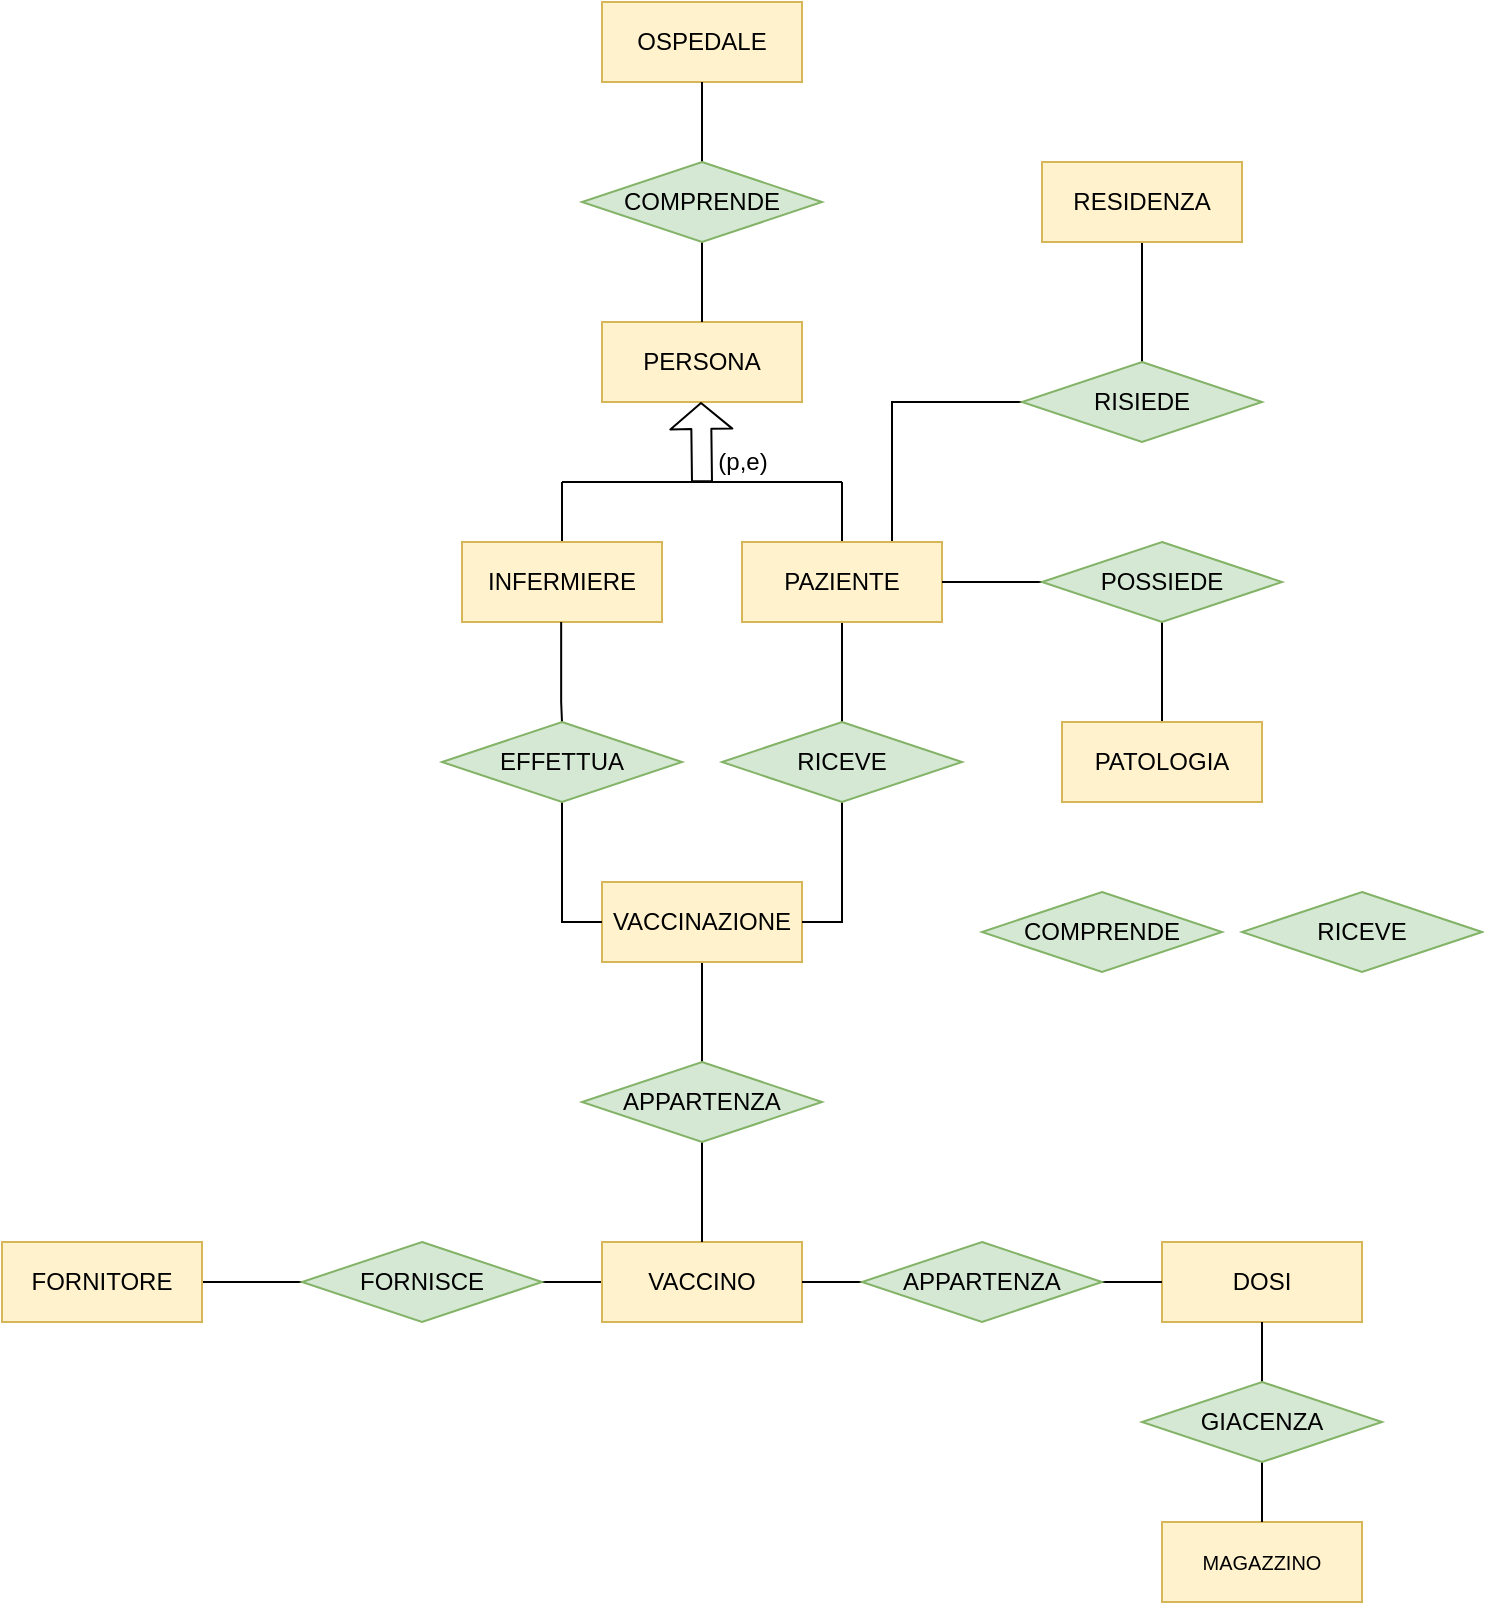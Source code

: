<mxfile version="14.7.0" type="device"><diagram id="QwpxRbHj5w97bFRUTBR_" name="Page-1"><mxGraphModel dx="1483" dy="821" grid="1" gridSize="10" guides="1" tooltips="1" connect="1" arrows="1" fold="1" page="1" pageScale="1" pageWidth="827" pageHeight="1169" math="0" shadow="0"><root><mxCell id="0"/><mxCell id="1" parent="0"/><mxCell id="Xe21kcsSuxjwZ7p5yo0--1" value="PERSONA" style="whiteSpace=wrap;html=1;align=center;fillColor=#fff2cc;strokeColor=#d6b656;" parent="1" vertex="1"><mxGeometry x="350" y="250" width="100" height="40" as="geometry"/></mxCell><mxCell id="Xe21kcsSuxjwZ7p5yo0--44" value="&lt;font style=&quot;font-size: 12px&quot;&gt;OSPEDALE&lt;/font&gt;" style="whiteSpace=wrap;html=1;align=center;fontSize=9;fillColor=#fff2cc;strokeColor=#d6b656;" parent="1" vertex="1"><mxGeometry x="350" y="90" width="100" height="40" as="geometry"/></mxCell><mxCell id="Xe21kcsSuxjwZ7p5yo0--62" value="" style="shape=flexArrow;endArrow=classic;html=1;fontSize=9;endSize=4;" parent="1" edge="1"><mxGeometry width="50" height="50" relative="1" as="geometry"><mxPoint x="400" y="330" as="sourcePoint"/><mxPoint x="399.5" y="290" as="targetPoint"/></mxGeometry></mxCell><mxCell id="Xe21kcsSuxjwZ7p5yo0--63" value="" style="endArrow=none;html=1;fontSize=9;endSize=4;" parent="1" edge="1"><mxGeometry width="50" height="50" relative="1" as="geometry"><mxPoint x="330" y="330" as="sourcePoint"/><mxPoint x="470" y="330" as="targetPoint"/></mxGeometry></mxCell><mxCell id="Xe21kcsSuxjwZ7p5yo0--64" value="(p,e)" style="text;html=1;align=center;verticalAlign=middle;resizable=0;points=[];autosize=1;strokeColor=none;fontSize=12;" parent="1" vertex="1"><mxGeometry x="400" y="310" width="40" height="20" as="geometry"/></mxCell><mxCell id="Xe21kcsSuxjwZ7p5yo0--65" value="" style="endArrow=none;html=1;fontSize=12;endSize=4;" parent="1" edge="1"><mxGeometry width="50" height="50" relative="1" as="geometry"><mxPoint x="330" y="360" as="sourcePoint"/><mxPoint x="330" y="330" as="targetPoint"/><Array as="points"><mxPoint x="330" y="360"/></Array></mxGeometry></mxCell><mxCell id="Xe21kcsSuxjwZ7p5yo0--66" value="" style="endArrow=none;html=1;fontSize=12;endSize=4;" parent="1" edge="1"><mxGeometry width="50" height="50" relative="1" as="geometry"><mxPoint x="470" y="360" as="sourcePoint"/><mxPoint x="470" y="330" as="targetPoint"/><Array as="points"><mxPoint x="470" y="360"/></Array></mxGeometry></mxCell><mxCell id="Xe21kcsSuxjwZ7p5yo0--67" value="INFERMIERE" style="whiteSpace=wrap;html=1;align=center;fontSize=12;fillColor=#fff2cc;strokeColor=#d6b656;" parent="1" vertex="1"><mxGeometry x="280" y="360" width="100" height="40" as="geometry"/></mxCell><mxCell id="CdcIzGMXs0MId1UQs4R_-138" style="edgeStyle=orthogonalEdgeStyle;rounded=0;orthogonalLoop=1;jettySize=auto;html=1;exitX=0.5;exitY=1;exitDx=0;exitDy=0;entryX=0.5;entryY=0;entryDx=0;entryDy=0;endArrow=none;endFill=0;" parent="1" source="Xe21kcsSuxjwZ7p5yo0--69" target="CdcIzGMXs0MId1UQs4R_-136" edge="1"><mxGeometry relative="1" as="geometry"/></mxCell><mxCell id="AElARZ3GsdvuOjDlt3sg-101" style="edgeStyle=orthogonalEdgeStyle;rounded=0;orthogonalLoop=1;jettySize=auto;html=1;exitX=0.75;exitY=0;exitDx=0;exitDy=0;entryX=0;entryY=0.5;entryDx=0;entryDy=0;endArrow=none;endFill=0;" edge="1" parent="1" source="Xe21kcsSuxjwZ7p5yo0--69" target="AElARZ3GsdvuOjDlt3sg-99"><mxGeometry relative="1" as="geometry"/></mxCell><mxCell id="Xe21kcsSuxjwZ7p5yo0--69" value="PAZIENTE" style="whiteSpace=wrap;html=1;align=center;fontSize=12;fillColor=#fff2cc;strokeColor=#d6b656;" parent="1" vertex="1"><mxGeometry x="420" y="360" width="100" height="40" as="geometry"/></mxCell><mxCell id="Xe21kcsSuxjwZ7p5yo0--84" style="edgeStyle=orthogonalEdgeStyle;rounded=0;orthogonalLoop=1;jettySize=auto;html=1;exitX=0.5;exitY=0;exitDx=0;exitDy=0;entryX=0.5;entryY=1;entryDx=0;entryDy=0;fontSize=9;startArrow=none;startFill=0;endArrow=none;endFill=0;endSize=4;" parent="1" source="Xe21kcsSuxjwZ7p5yo0--82" target="Xe21kcsSuxjwZ7p5yo0--44" edge="1"><mxGeometry relative="1" as="geometry"/></mxCell><mxCell id="Xe21kcsSuxjwZ7p5yo0--85" style="edgeStyle=orthogonalEdgeStyle;rounded=0;orthogonalLoop=1;jettySize=auto;html=1;exitX=0.5;exitY=1;exitDx=0;exitDy=0;entryX=0.5;entryY=0;entryDx=0;entryDy=0;fontSize=9;startArrow=none;startFill=0;endArrow=none;endFill=0;endSize=4;" parent="1" source="Xe21kcsSuxjwZ7p5yo0--82" target="Xe21kcsSuxjwZ7p5yo0--1" edge="1"><mxGeometry relative="1" as="geometry"/></mxCell><mxCell id="Xe21kcsSuxjwZ7p5yo0--82" value="&lt;span style=&quot;font-size: 12px&quot;&gt;COMPRENDE&lt;/span&gt;" style="shape=rhombus;perimeter=rhombusPerimeter;whiteSpace=wrap;html=1;align=center;fontSize=9;fillColor=#d5e8d4;strokeColor=#82b366;" parent="1" vertex="1"><mxGeometry x="340" y="170" width="120" height="40" as="geometry"/></mxCell><mxCell id="AElARZ3GsdvuOjDlt3sg-78" style="edgeStyle=orthogonalEdgeStyle;rounded=0;orthogonalLoop=1;jettySize=auto;html=1;exitX=0.5;exitY=1;exitDx=0;exitDy=0;entryX=0.5;entryY=0;entryDx=0;entryDy=0;endArrow=none;endFill=0;" edge="1" parent="1" source="CdcIzGMXs0MId1UQs4R_-131" target="AElARZ3GsdvuOjDlt3sg-77"><mxGeometry relative="1" as="geometry"/></mxCell><mxCell id="CdcIzGMXs0MId1UQs4R_-131" value="VACCINAZIONE" style="whiteSpace=wrap;html=1;align=center;fillColor=#fff2cc;strokeColor=#d6b656;" parent="1" vertex="1"><mxGeometry x="350" y="530" width="100" height="40" as="geometry"/></mxCell><mxCell id="CdcIzGMXs0MId1UQs4R_-133" value="" style="endArrow=none;html=1;rounded=0;entryX=0.5;entryY=0;entryDx=0;entryDy=0;" parent="1" edge="1" target="CdcIzGMXs0MId1UQs4R_-134"><mxGeometry relative="1" as="geometry"><mxPoint x="329.58" y="400" as="sourcePoint"/><mxPoint x="330" y="440" as="targetPoint"/><Array as="points"><mxPoint x="329.58" y="440"/></Array></mxGeometry></mxCell><mxCell id="CdcIzGMXs0MId1UQs4R_-135" style="edgeStyle=orthogonalEdgeStyle;rounded=0;orthogonalLoop=1;jettySize=auto;html=1;exitX=0.5;exitY=1;exitDx=0;exitDy=0;entryX=0;entryY=0.5;entryDx=0;entryDy=0;endArrow=none;endFill=0;" parent="1" source="CdcIzGMXs0MId1UQs4R_-134" target="CdcIzGMXs0MId1UQs4R_-131" edge="1"><mxGeometry relative="1" as="geometry"/></mxCell><mxCell id="CdcIzGMXs0MId1UQs4R_-134" value="EFFETTUA" style="shape=rhombus;perimeter=rhombusPerimeter;whiteSpace=wrap;html=1;align=center;fillColor=#d5e8d4;strokeColor=#82b366;" parent="1" vertex="1"><mxGeometry x="270" y="450" width="120" height="40" as="geometry"/></mxCell><mxCell id="CdcIzGMXs0MId1UQs4R_-139" style="edgeStyle=orthogonalEdgeStyle;rounded=0;orthogonalLoop=1;jettySize=auto;html=1;exitX=0.5;exitY=1;exitDx=0;exitDy=0;entryX=1;entryY=0.5;entryDx=0;entryDy=0;endArrow=none;endFill=0;" parent="1" source="CdcIzGMXs0MId1UQs4R_-136" target="CdcIzGMXs0MId1UQs4R_-131" edge="1"><mxGeometry relative="1" as="geometry"/></mxCell><mxCell id="CdcIzGMXs0MId1UQs4R_-136" value="RICEVE" style="shape=rhombus;perimeter=rhombusPerimeter;whiteSpace=wrap;html=1;align=center;fillColor=#d5e8d4;strokeColor=#82b366;" parent="1" vertex="1"><mxGeometry x="410" y="450" width="120" height="40" as="geometry"/></mxCell><mxCell id="AElARZ3GsdvuOjDlt3sg-83" value="" style="edgeStyle=orthogonalEdgeStyle;rounded=0;orthogonalLoop=1;jettySize=auto;html=1;endArrow=none;endFill=0;" edge="1" parent="1" source="AElARZ3GsdvuOjDlt3sg-21" target="AElARZ3GsdvuOjDlt3sg-82"><mxGeometry relative="1" as="geometry"/></mxCell><mxCell id="AElARZ3GsdvuOjDlt3sg-21" value="&lt;font style=&quot;font-size: 12px&quot;&gt;VACCINO&lt;/font&gt;" style="whiteSpace=wrap;html=1;align=center;fontSize=9;fillColor=#fff2cc;strokeColor=#d6b656;" vertex="1" parent="1"><mxGeometry x="350" y="710" width="100" height="40" as="geometry"/></mxCell><mxCell id="AElARZ3GsdvuOjDlt3sg-84" value="" style="edgeStyle=orthogonalEdgeStyle;rounded=0;orthogonalLoop=1;jettySize=auto;html=1;endArrow=none;endFill=0;" edge="1" parent="1" source="AElARZ3GsdvuOjDlt3sg-36" target="AElARZ3GsdvuOjDlt3sg-82"><mxGeometry relative="1" as="geometry"/></mxCell><mxCell id="AElARZ3GsdvuOjDlt3sg-36" value="&lt;font style=&quot;font-size: 12px&quot;&gt;FORNITORE&lt;/font&gt;" style="whiteSpace=wrap;html=1;align=center;fontSize=9;fillColor=#fff2cc;strokeColor=#d6b656;" vertex="1" parent="1"><mxGeometry x="50" y="710" width="100" height="40" as="geometry"/></mxCell><mxCell id="AElARZ3GsdvuOjDlt3sg-56" value="&lt;font size=&quot;1&quot;&gt;MAGAZZINO&lt;/font&gt;" style="whiteSpace=wrap;html=1;align=center;fontSize=9;fillColor=#fff2cc;strokeColor=#d6b656;" vertex="1" parent="1"><mxGeometry x="630" y="850" width="100" height="40" as="geometry"/></mxCell><mxCell id="AElARZ3GsdvuOjDlt3sg-76" value="DOSI" style="whiteSpace=wrap;html=1;align=center;fillColor=#fff2cc;strokeColor=#d6b656;" vertex="1" parent="1"><mxGeometry x="630" y="710" width="100" height="40" as="geometry"/></mxCell><mxCell id="AElARZ3GsdvuOjDlt3sg-79" value="" style="edgeStyle=orthogonalEdgeStyle;rounded=0;orthogonalLoop=1;jettySize=auto;html=1;endArrow=none;endFill=0;" edge="1" parent="1" source="AElARZ3GsdvuOjDlt3sg-77" target="AElARZ3GsdvuOjDlt3sg-21"><mxGeometry relative="1" as="geometry"/></mxCell><mxCell id="AElARZ3GsdvuOjDlt3sg-77" value="APPARTENZA" style="shape=rhombus;perimeter=rhombusPerimeter;whiteSpace=wrap;html=1;align=center;fillColor=#d5e8d4;strokeColor=#82b366;" vertex="1" parent="1"><mxGeometry x="340" y="620" width="120" height="40" as="geometry"/></mxCell><mxCell id="AElARZ3GsdvuOjDlt3sg-82" value="FORNISCE" style="shape=rhombus;perimeter=rhombusPerimeter;whiteSpace=wrap;html=1;align=center;fillColor=#d5e8d4;strokeColor=#82b366;" vertex="1" parent="1"><mxGeometry x="200" y="710" width="120" height="40" as="geometry"/></mxCell><mxCell id="AElARZ3GsdvuOjDlt3sg-86" value="" style="edgeStyle=orthogonalEdgeStyle;rounded=0;orthogonalLoop=1;jettySize=auto;html=1;endArrow=none;endFill=0;" edge="1" parent="1" source="AElARZ3GsdvuOjDlt3sg-85" target="AElARZ3GsdvuOjDlt3sg-76"><mxGeometry relative="1" as="geometry"/></mxCell><mxCell id="AElARZ3GsdvuOjDlt3sg-87" value="" style="edgeStyle=orthogonalEdgeStyle;rounded=0;orthogonalLoop=1;jettySize=auto;html=1;endArrow=none;endFill=0;" edge="1" parent="1" source="AElARZ3GsdvuOjDlt3sg-85" target="AElARZ3GsdvuOjDlt3sg-21"><mxGeometry relative="1" as="geometry"/></mxCell><mxCell id="AElARZ3GsdvuOjDlt3sg-85" value="APPARTENZA" style="shape=rhombus;perimeter=rhombusPerimeter;whiteSpace=wrap;html=1;align=center;fillColor=#d5e8d4;strokeColor=#82b366;" vertex="1" parent="1"><mxGeometry x="480" y="710" width="120" height="40" as="geometry"/></mxCell><mxCell id="AElARZ3GsdvuOjDlt3sg-89" value="" style="edgeStyle=orthogonalEdgeStyle;rounded=0;orthogonalLoop=1;jettySize=auto;html=1;endArrow=none;endFill=0;" edge="1" parent="1" source="AElARZ3GsdvuOjDlt3sg-88" target="AElARZ3GsdvuOjDlt3sg-56"><mxGeometry relative="1" as="geometry"/></mxCell><mxCell id="AElARZ3GsdvuOjDlt3sg-90" value="" style="edgeStyle=orthogonalEdgeStyle;rounded=0;orthogonalLoop=1;jettySize=auto;html=1;endArrow=none;endFill=0;" edge="1" parent="1" source="AElARZ3GsdvuOjDlt3sg-88" target="AElARZ3GsdvuOjDlt3sg-76"><mxGeometry relative="1" as="geometry"/></mxCell><mxCell id="AElARZ3GsdvuOjDlt3sg-88" value="GIACENZA" style="shape=rhombus;perimeter=rhombusPerimeter;whiteSpace=wrap;html=1;align=center;fillColor=#d5e8d4;strokeColor=#82b366;" vertex="1" parent="1"><mxGeometry x="620" y="780" width="120" height="40" as="geometry"/></mxCell><mxCell id="AElARZ3GsdvuOjDlt3sg-95" value="" style="edgeStyle=orthogonalEdgeStyle;rounded=0;orthogonalLoop=1;jettySize=auto;html=1;endArrow=none;endFill=0;" edge="1" parent="1" source="AElARZ3GsdvuOjDlt3sg-93" target="AElARZ3GsdvuOjDlt3sg-94"><mxGeometry relative="1" as="geometry"/></mxCell><mxCell id="AElARZ3GsdvuOjDlt3sg-96" value="" style="edgeStyle=orthogonalEdgeStyle;rounded=0;orthogonalLoop=1;jettySize=auto;html=1;endArrow=none;endFill=0;" edge="1" parent="1" source="AElARZ3GsdvuOjDlt3sg-93" target="Xe21kcsSuxjwZ7p5yo0--69"><mxGeometry relative="1" as="geometry"/></mxCell><mxCell id="AElARZ3GsdvuOjDlt3sg-93" value="POSSIEDE" style="shape=rhombus;perimeter=rhombusPerimeter;whiteSpace=wrap;html=1;align=center;fillColor=#d5e8d4;strokeColor=#82b366;" vertex="1" parent="1"><mxGeometry x="570" y="360" width="120" height="40" as="geometry"/></mxCell><mxCell id="AElARZ3GsdvuOjDlt3sg-94" value="PATOLOGIA" style="whiteSpace=wrap;html=1;align=center;fontSize=12;fillColor=#fff2cc;strokeColor=#d6b656;" vertex="1" parent="1"><mxGeometry x="580" y="450" width="100" height="40" as="geometry"/></mxCell><mxCell id="AElARZ3GsdvuOjDlt3sg-103" value="" style="edgeStyle=orthogonalEdgeStyle;rounded=0;orthogonalLoop=1;jettySize=auto;html=1;endArrow=none;endFill=0;" edge="1" parent="1" source="AElARZ3GsdvuOjDlt3sg-99" target="AElARZ3GsdvuOjDlt3sg-102"><mxGeometry relative="1" as="geometry"/></mxCell><mxCell id="AElARZ3GsdvuOjDlt3sg-99" value="RISIEDE" style="shape=rhombus;perimeter=rhombusPerimeter;whiteSpace=wrap;html=1;align=center;fillColor=#d5e8d4;strokeColor=#82b366;" vertex="1" parent="1"><mxGeometry x="560" y="270" width="120" height="40" as="geometry"/></mxCell><mxCell id="AElARZ3GsdvuOjDlt3sg-102" value="RESIDENZA" style="whiteSpace=wrap;html=1;align=center;fontSize=12;fillColor=#fff2cc;strokeColor=#d6b656;" vertex="1" parent="1"><mxGeometry x="570" y="170" width="100" height="40" as="geometry"/></mxCell><mxCell id="AElARZ3GsdvuOjDlt3sg-104" value="&lt;span style=&quot;font-size: 12px&quot;&gt;COMPRENDE&lt;/span&gt;" style="shape=rhombus;perimeter=rhombusPerimeter;whiteSpace=wrap;html=1;align=center;fontSize=9;fillColor=#d5e8d4;strokeColor=#82b366;" vertex="1" parent="1"><mxGeometry x="540" y="535" width="120" height="40" as="geometry"/></mxCell><mxCell id="AElARZ3GsdvuOjDlt3sg-105" value="RICEVE" style="shape=rhombus;perimeter=rhombusPerimeter;whiteSpace=wrap;html=1;align=center;fillColor=#d5e8d4;strokeColor=#82b366;" vertex="1" parent="1"><mxGeometry x="670" y="535" width="120" height="40" as="geometry"/></mxCell></root></mxGraphModel></diagram></mxfile>